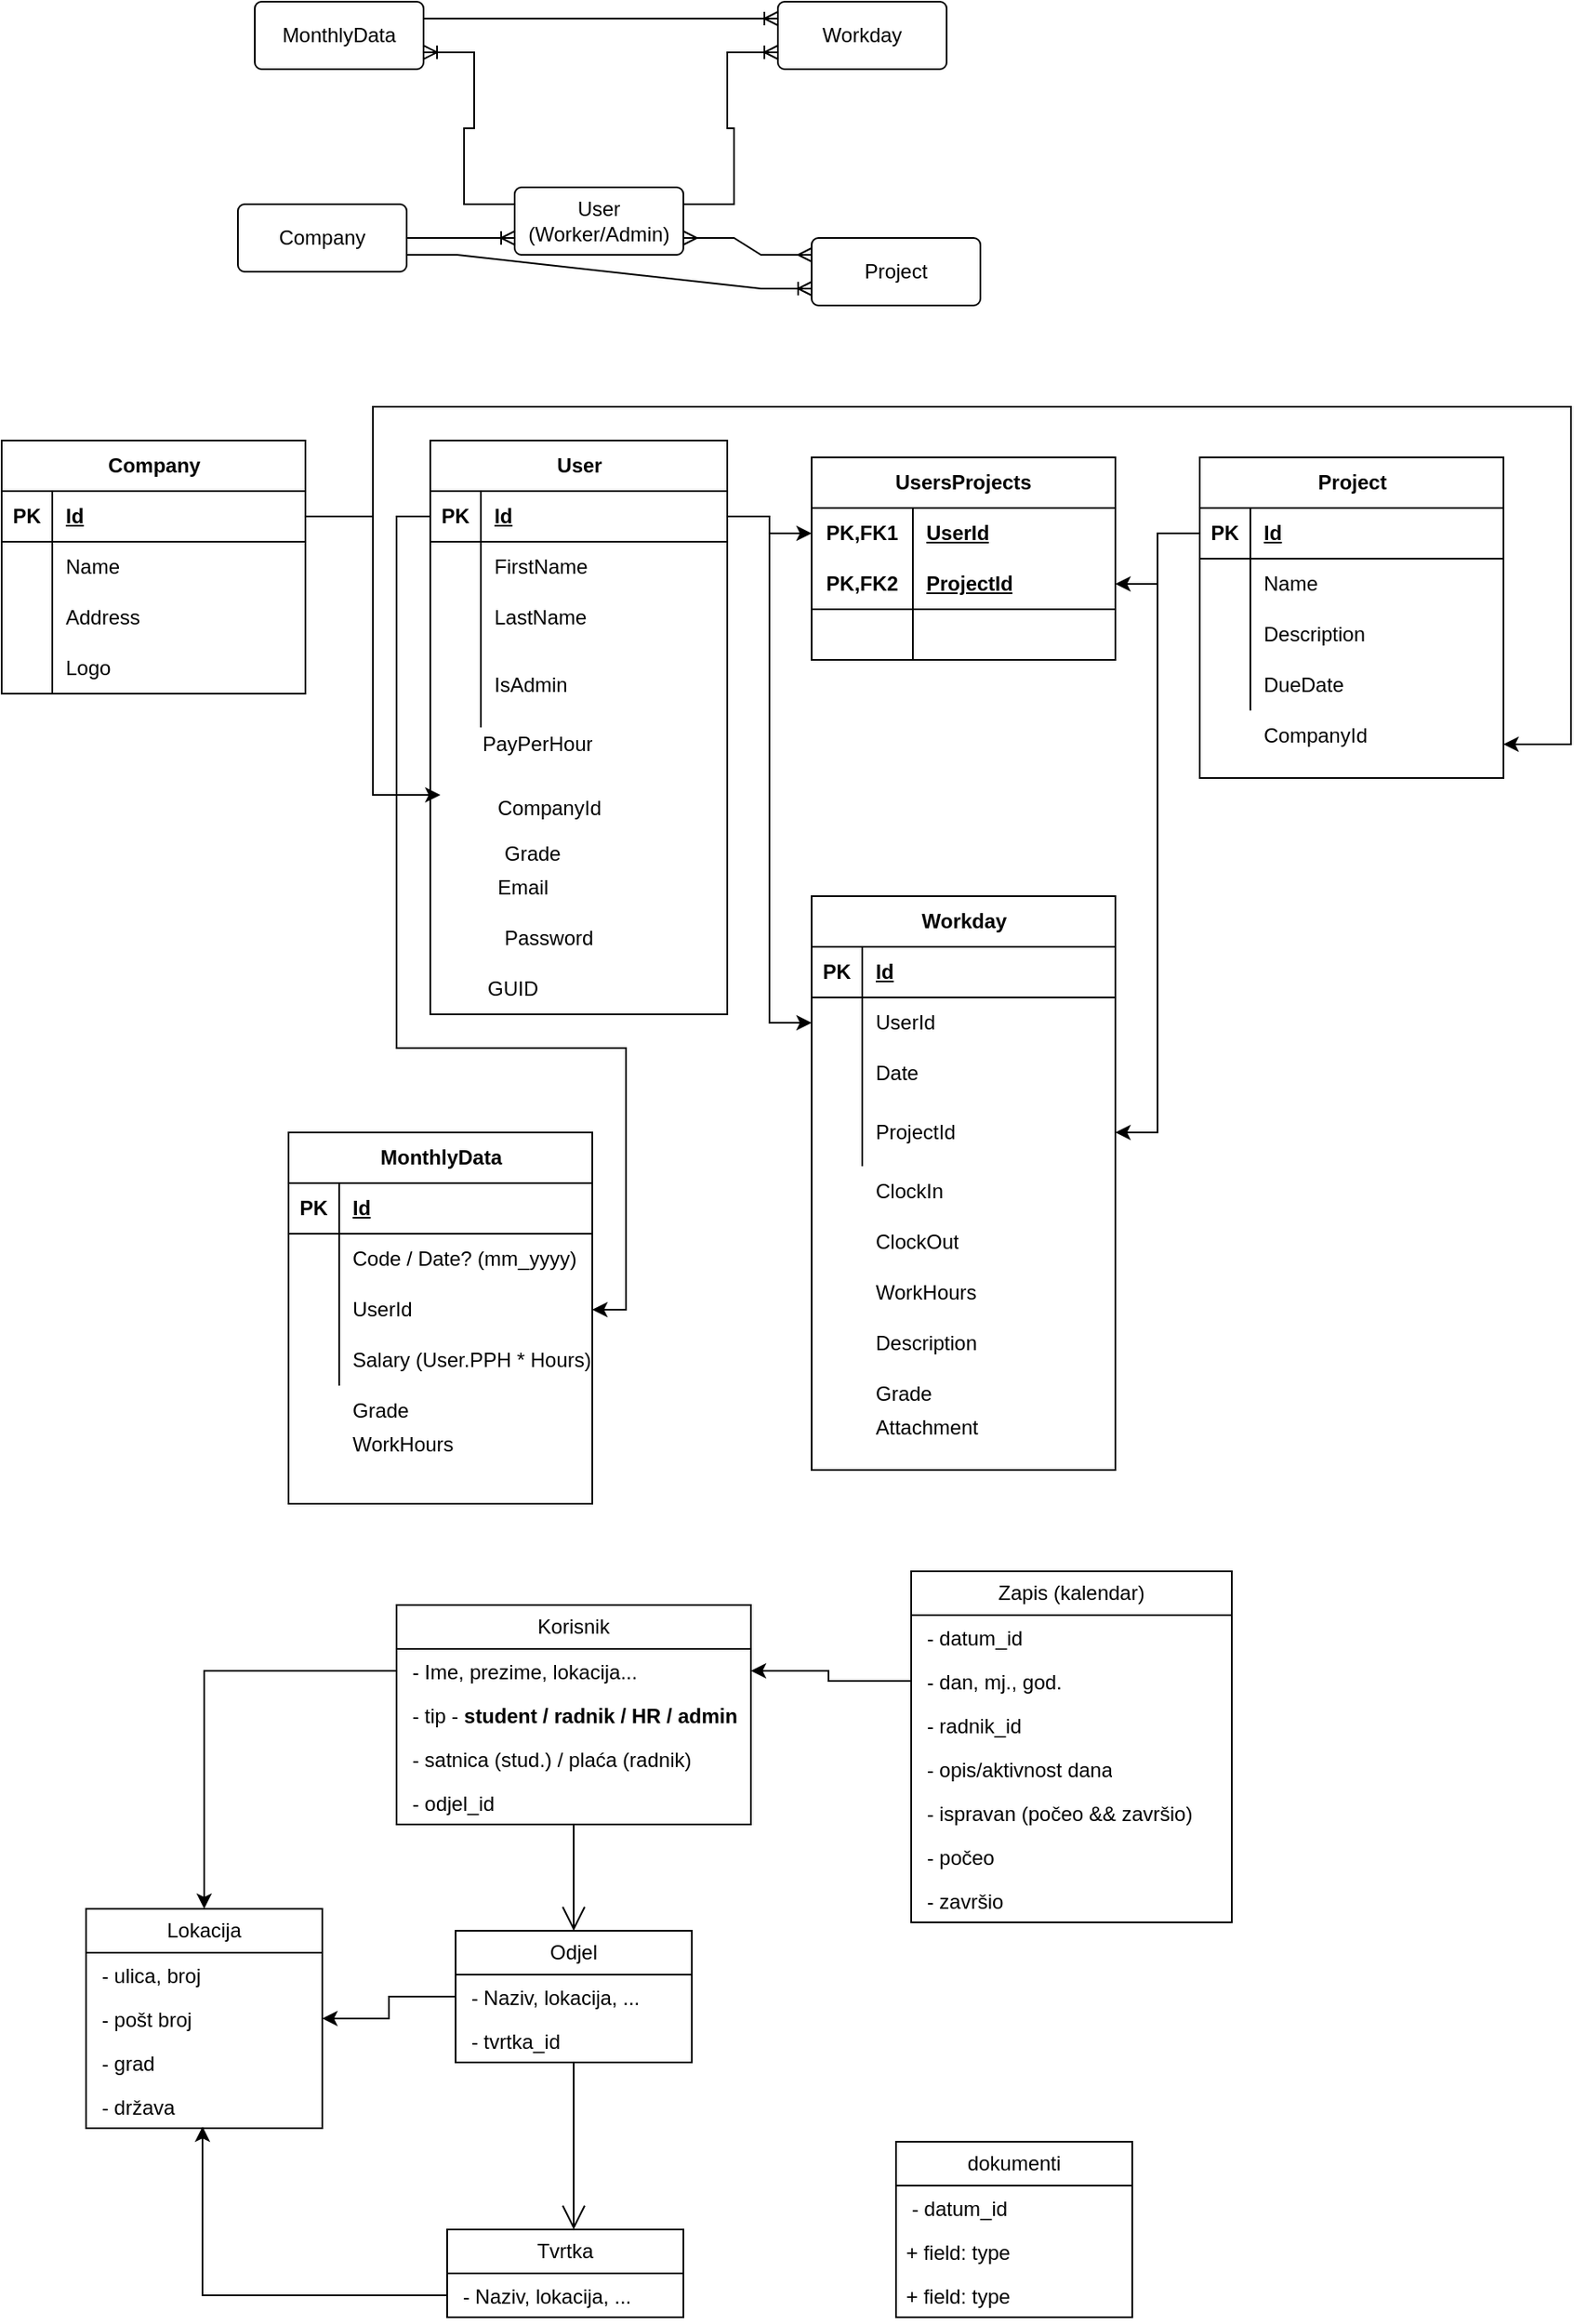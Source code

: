 <mxfile>
    <diagram id="C5RBs43oDa-KdzZeNtuy" name="Page-1">
        <mxGraphModel dx="939" dy="1862" grid="1" gridSize="10" guides="1" tooltips="1" connect="1" arrows="1" fold="1" page="1" pageScale="1" pageWidth="827" pageHeight="1169" math="0" shadow="0">
            <root>
                <mxCell id="WIyWlLk6GJQsqaUBKTNV-0"/>
                <mxCell id="WIyWlLk6GJQsqaUBKTNV-1" parent="WIyWlLk6GJQsqaUBKTNV-0"/>
                <mxCell id="T-mCNKy-rI528gst6yOr-0" value="Korisnik" style="swimlane;fontStyle=0;childLayout=stackLayout;horizontal=1;startSize=26;fillColor=none;horizontalStack=0;resizeParent=1;resizeParentMax=0;resizeLast=0;collapsible=1;marginBottom=0;whiteSpace=wrap;html=1;" parent="WIyWlLk6GJQsqaUBKTNV-1" vertex="1">
                    <mxGeometry x="234" y="-150" width="210" height="130" as="geometry"/>
                </mxCell>
                <mxCell id="T-mCNKy-rI528gst6yOr-1" value="&amp;nbsp;- Ime, prezime, lokacija..." style="text;strokeColor=none;fillColor=none;align=left;verticalAlign=top;spacingLeft=4;spacingRight=4;overflow=hidden;rotatable=0;points=[[0,0.5],[1,0.5]];portConstraint=eastwest;whiteSpace=wrap;html=1;" parent="T-mCNKy-rI528gst6yOr-0" vertex="1">
                    <mxGeometry y="26" width="210" height="26" as="geometry"/>
                </mxCell>
                <mxCell id="T-mCNKy-rI528gst6yOr-2" value="&amp;nbsp;- tip - &lt;b&gt;student&amp;nbsp;/&amp;nbsp;&lt;/b&gt;&lt;b&gt;radnik / HR / admin&lt;/b&gt;" style="text;strokeColor=none;fillColor=none;align=left;verticalAlign=top;spacingLeft=4;spacingRight=4;overflow=hidden;rotatable=0;points=[[0,0.5],[1,0.5]];portConstraint=eastwest;whiteSpace=wrap;html=1;" parent="T-mCNKy-rI528gst6yOr-0" vertex="1">
                    <mxGeometry y="52" width="210" height="26" as="geometry"/>
                </mxCell>
                <mxCell id="T-mCNKy-rI528gst6yOr-15" value="&amp;nbsp;- satnica (stud.) / plaća (radnik)" style="text;strokeColor=none;fillColor=none;align=left;verticalAlign=top;spacingLeft=4;spacingRight=4;overflow=hidden;rotatable=0;points=[[0,0.5],[1,0.5]];portConstraint=eastwest;whiteSpace=wrap;html=1;" parent="T-mCNKy-rI528gst6yOr-0" vertex="1">
                    <mxGeometry y="78" width="210" height="26" as="geometry"/>
                </mxCell>
                <mxCell id="T-mCNKy-rI528gst6yOr-3" value="&amp;nbsp;- odjel_id" style="text;strokeColor=none;fillColor=none;align=left;verticalAlign=top;spacingLeft=4;spacingRight=4;overflow=hidden;rotatable=0;points=[[0,0.5],[1,0.5]];portConstraint=eastwest;whiteSpace=wrap;html=1;" parent="T-mCNKy-rI528gst6yOr-0" vertex="1">
                    <mxGeometry y="104" width="210" height="26" as="geometry"/>
                </mxCell>
                <mxCell id="T-mCNKy-rI528gst6yOr-4" value="Odjel" style="swimlane;fontStyle=0;childLayout=stackLayout;horizontal=1;startSize=26;fillColor=none;horizontalStack=0;resizeParent=1;resizeParentMax=0;resizeLast=0;collapsible=1;marginBottom=0;whiteSpace=wrap;html=1;" parent="WIyWlLk6GJQsqaUBKTNV-1" vertex="1">
                    <mxGeometry x="269" y="43" width="140" height="78" as="geometry"/>
                </mxCell>
                <mxCell id="T-mCNKy-rI528gst6yOr-5" value="&amp;nbsp;- Naziv, lokacija, ..." style="text;strokeColor=none;fillColor=none;align=left;verticalAlign=top;spacingLeft=4;spacingRight=4;overflow=hidden;rotatable=0;points=[[0,0.5],[1,0.5]];portConstraint=eastwest;whiteSpace=wrap;html=1;" parent="T-mCNKy-rI528gst6yOr-4" vertex="1">
                    <mxGeometry y="26" width="140" height="26" as="geometry"/>
                </mxCell>
                <mxCell id="T-mCNKy-rI528gst6yOr-6" value="&amp;nbsp;- tvrtka_id" style="text;strokeColor=none;fillColor=none;align=left;verticalAlign=top;spacingLeft=4;spacingRight=4;overflow=hidden;rotatable=0;points=[[0,0.5],[1,0.5]];portConstraint=eastwest;whiteSpace=wrap;html=1;" parent="T-mCNKy-rI528gst6yOr-4" vertex="1">
                    <mxGeometry y="52" width="140" height="26" as="geometry"/>
                </mxCell>
                <mxCell id="T-mCNKy-rI528gst6yOr-10" value="" style="endArrow=open;endFill=1;endSize=12;html=1;rounded=0;" parent="WIyWlLk6GJQsqaUBKTNV-1" source="T-mCNKy-rI528gst6yOr-3" target="T-mCNKy-rI528gst6yOr-4" edge="1">
                    <mxGeometry width="160" relative="1" as="geometry">
                        <mxPoint x="384" y="30" as="sourcePoint"/>
                        <mxPoint x="794" y="180" as="targetPoint"/>
                        <Array as="points"/>
                    </mxGeometry>
                </mxCell>
                <mxCell id="T-mCNKy-rI528gst6yOr-11" value="Tvrtka" style="swimlane;fontStyle=0;childLayout=stackLayout;horizontal=1;startSize=26;fillColor=none;horizontalStack=0;resizeParent=1;resizeParentMax=0;resizeLast=0;collapsible=1;marginBottom=0;whiteSpace=wrap;html=1;" parent="WIyWlLk6GJQsqaUBKTNV-1" vertex="1">
                    <mxGeometry x="264" y="220" width="140" height="52" as="geometry"/>
                </mxCell>
                <mxCell id="T-mCNKy-rI528gst6yOr-12" value="&amp;nbsp;- Naziv, lokacija, ..." style="text;strokeColor=none;fillColor=none;align=left;verticalAlign=top;spacingLeft=4;spacingRight=4;overflow=hidden;rotatable=0;points=[[0,0.5],[1,0.5]];portConstraint=eastwest;whiteSpace=wrap;html=1;" parent="T-mCNKy-rI528gst6yOr-11" vertex="1">
                    <mxGeometry y="26" width="140" height="26" as="geometry"/>
                </mxCell>
                <mxCell id="T-mCNKy-rI528gst6yOr-16" value="" style="endArrow=open;endFill=1;endSize=12;html=1;rounded=0;" parent="WIyWlLk6GJQsqaUBKTNV-1" source="T-mCNKy-rI528gst6yOr-6" edge="1">
                    <mxGeometry width="160" relative="1" as="geometry">
                        <mxPoint x="409" y="100" as="sourcePoint"/>
                        <mxPoint x="339" y="220" as="targetPoint"/>
                        <Array as="points"/>
                    </mxGeometry>
                </mxCell>
                <mxCell id="T-mCNKy-rI528gst6yOr-17" value="Zapis (kalendar)" style="swimlane;fontStyle=0;childLayout=stackLayout;horizontal=1;startSize=26;fillColor=none;horizontalStack=0;resizeParent=1;resizeParentMax=0;resizeLast=0;collapsible=1;marginBottom=0;whiteSpace=wrap;html=1;" parent="WIyWlLk6GJQsqaUBKTNV-1" vertex="1">
                    <mxGeometry x="539" y="-170" width="190" height="208" as="geometry"/>
                </mxCell>
                <mxCell id="T-mCNKy-rI528gst6yOr-18" value="&amp;nbsp;- datum_id" style="text;strokeColor=none;fillColor=none;align=left;verticalAlign=top;spacingLeft=4;spacingRight=4;overflow=hidden;rotatable=0;points=[[0,0.5],[1,0.5]];portConstraint=eastwest;whiteSpace=wrap;html=1;" parent="T-mCNKy-rI528gst6yOr-17" vertex="1">
                    <mxGeometry y="26" width="190" height="26" as="geometry"/>
                </mxCell>
                <mxCell id="T-mCNKy-rI528gst6yOr-46" value="&amp;nbsp;- dan, mj., god." style="text;strokeColor=none;fillColor=none;align=left;verticalAlign=top;spacingLeft=4;spacingRight=4;overflow=hidden;rotatable=0;points=[[0,0.5],[1,0.5]];portConstraint=eastwest;whiteSpace=wrap;html=1;" parent="T-mCNKy-rI528gst6yOr-17" vertex="1">
                    <mxGeometry y="52" width="190" height="26" as="geometry"/>
                </mxCell>
                <mxCell id="T-mCNKy-rI528gst6yOr-19" value="&amp;nbsp;- radnik_id" style="text;strokeColor=none;fillColor=none;align=left;verticalAlign=top;spacingLeft=4;spacingRight=4;overflow=hidden;rotatable=0;points=[[0,0.5],[1,0.5]];portConstraint=eastwest;whiteSpace=wrap;html=1;" parent="T-mCNKy-rI528gst6yOr-17" vertex="1">
                    <mxGeometry y="78" width="190" height="26" as="geometry"/>
                </mxCell>
                <mxCell id="T-mCNKy-rI528gst6yOr-20" value="&amp;nbsp;- opis/aktivnost dana" style="text;strokeColor=none;fillColor=none;align=left;verticalAlign=top;spacingLeft=4;spacingRight=4;overflow=hidden;rotatable=0;points=[[0,0.5],[1,0.5]];portConstraint=eastwest;whiteSpace=wrap;html=1;" parent="T-mCNKy-rI528gst6yOr-17" vertex="1">
                    <mxGeometry y="104" width="190" height="26" as="geometry"/>
                </mxCell>
                <mxCell id="T-mCNKy-rI528gst6yOr-47" value="&amp;nbsp;- ispravan (počeo &amp;amp;&amp;amp; završio)" style="text;strokeColor=none;fillColor=none;align=left;verticalAlign=top;spacingLeft=4;spacingRight=4;overflow=hidden;rotatable=0;points=[[0,0.5],[1,0.5]];portConstraint=eastwest;whiteSpace=wrap;html=1;" parent="T-mCNKy-rI528gst6yOr-17" vertex="1">
                    <mxGeometry y="130" width="190" height="26" as="geometry"/>
                </mxCell>
                <mxCell id="T-mCNKy-rI528gst6yOr-48" value="&amp;nbsp;- počeo" style="text;strokeColor=none;fillColor=none;align=left;verticalAlign=top;spacingLeft=4;spacingRight=4;overflow=hidden;rotatable=0;points=[[0,0.5],[1,0.5]];portConstraint=eastwest;whiteSpace=wrap;html=1;" parent="T-mCNKy-rI528gst6yOr-17" vertex="1">
                    <mxGeometry y="156" width="190" height="26" as="geometry"/>
                </mxCell>
                <mxCell id="T-mCNKy-rI528gst6yOr-49" value="&amp;nbsp;- završio" style="text;strokeColor=none;fillColor=none;align=left;verticalAlign=top;spacingLeft=4;spacingRight=4;overflow=hidden;rotatable=0;points=[[0,0.5],[1,0.5]];portConstraint=eastwest;whiteSpace=wrap;html=1;" parent="T-mCNKy-rI528gst6yOr-17" vertex="1">
                    <mxGeometry y="182" width="190" height="26" as="geometry"/>
                </mxCell>
                <mxCell id="T-mCNKy-rI528gst6yOr-26" value="Lokacija" style="swimlane;fontStyle=0;childLayout=stackLayout;horizontal=1;startSize=26;fillColor=none;horizontalStack=0;resizeParent=1;resizeParentMax=0;resizeLast=0;collapsible=1;marginBottom=0;whiteSpace=wrap;html=1;" parent="WIyWlLk6GJQsqaUBKTNV-1" vertex="1">
                    <mxGeometry x="50" y="30" width="140" height="130" as="geometry"/>
                </mxCell>
                <mxCell id="T-mCNKy-rI528gst6yOr-39" value="&amp;nbsp;- ulica, broj" style="text;strokeColor=none;fillColor=none;align=left;verticalAlign=top;spacingLeft=4;spacingRight=4;overflow=hidden;rotatable=0;points=[[0,0.5],[1,0.5]];portConstraint=eastwest;whiteSpace=wrap;html=1;" parent="T-mCNKy-rI528gst6yOr-26" vertex="1">
                    <mxGeometry y="26" width="140" height="26" as="geometry"/>
                </mxCell>
                <mxCell id="T-mCNKy-rI528gst6yOr-28" value="&amp;nbsp;- pošt broj" style="text;strokeColor=none;fillColor=none;align=left;verticalAlign=top;spacingLeft=4;spacingRight=4;overflow=hidden;rotatable=0;points=[[0,0.5],[1,0.5]];portConstraint=eastwest;whiteSpace=wrap;html=1;" parent="T-mCNKy-rI528gst6yOr-26" vertex="1">
                    <mxGeometry y="52" width="140" height="26" as="geometry"/>
                </mxCell>
                <mxCell id="T-mCNKy-rI528gst6yOr-29" value="&amp;nbsp;- grad" style="text;strokeColor=none;fillColor=none;align=left;verticalAlign=top;spacingLeft=4;spacingRight=4;overflow=hidden;rotatable=0;points=[[0,0.5],[1,0.5]];portConstraint=eastwest;whiteSpace=wrap;html=1;" parent="T-mCNKy-rI528gst6yOr-26" vertex="1">
                    <mxGeometry y="78" width="140" height="26" as="geometry"/>
                </mxCell>
                <mxCell id="T-mCNKy-rI528gst6yOr-30" value="&amp;nbsp;- država" style="text;strokeColor=none;fillColor=none;align=left;verticalAlign=top;spacingLeft=4;spacingRight=4;overflow=hidden;rotatable=0;points=[[0,0.5],[1,0.5]];portConstraint=eastwest;whiteSpace=wrap;html=1;" parent="T-mCNKy-rI528gst6yOr-26" vertex="1">
                    <mxGeometry y="104" width="140" height="26" as="geometry"/>
                </mxCell>
                <mxCell id="T-mCNKy-rI528gst6yOr-34" style="edgeStyle=orthogonalEdgeStyle;rounded=0;orthogonalLoop=1;jettySize=auto;html=1;exitX=0;exitY=0.5;exitDx=0;exitDy=0;" parent="WIyWlLk6GJQsqaUBKTNV-1" source="T-mCNKy-rI528gst6yOr-19" target="T-mCNKy-rI528gst6yOr-1" edge="1">
                    <mxGeometry relative="1" as="geometry">
                        <Array as="points">
                            <mxPoint x="490" y="-105"/>
                            <mxPoint x="490" y="-111"/>
                        </Array>
                    </mxGeometry>
                </mxCell>
                <mxCell id="T-mCNKy-rI528gst6yOr-35" style="edgeStyle=orthogonalEdgeStyle;rounded=0;orthogonalLoop=1;jettySize=auto;html=1;exitX=0;exitY=0.5;exitDx=0;exitDy=0;entryX=0.5;entryY=0;entryDx=0;entryDy=0;" parent="WIyWlLk6GJQsqaUBKTNV-1" source="T-mCNKy-rI528gst6yOr-1" target="T-mCNKy-rI528gst6yOr-26" edge="1">
                    <mxGeometry relative="1" as="geometry"/>
                </mxCell>
                <mxCell id="T-mCNKy-rI528gst6yOr-36" style="edgeStyle=orthogonalEdgeStyle;rounded=0;orthogonalLoop=1;jettySize=auto;html=1;exitX=0;exitY=0.5;exitDx=0;exitDy=0;" parent="WIyWlLk6GJQsqaUBKTNV-1" source="T-mCNKy-rI528gst6yOr-5" target="T-mCNKy-rI528gst6yOr-26" edge="1">
                    <mxGeometry relative="1" as="geometry"/>
                </mxCell>
                <mxCell id="T-mCNKy-rI528gst6yOr-38" style="edgeStyle=orthogonalEdgeStyle;rounded=0;orthogonalLoop=1;jettySize=auto;html=1;exitX=0;exitY=0.5;exitDx=0;exitDy=0;entryX=0.493;entryY=0.962;entryDx=0;entryDy=0;entryPerimeter=0;" parent="WIyWlLk6GJQsqaUBKTNV-1" source="T-mCNKy-rI528gst6yOr-12" target="T-mCNKy-rI528gst6yOr-30" edge="1">
                    <mxGeometry relative="1" as="geometry"/>
                </mxCell>
                <mxCell id="T-mCNKy-rI528gst6yOr-40" value="dokumenti" style="swimlane;fontStyle=0;childLayout=stackLayout;horizontal=1;startSize=26;fillColor=none;horizontalStack=0;resizeParent=1;resizeParentMax=0;resizeLast=0;collapsible=1;marginBottom=0;whiteSpace=wrap;html=1;" parent="WIyWlLk6GJQsqaUBKTNV-1" vertex="1">
                    <mxGeometry x="530" y="168" width="140" height="104" as="geometry"/>
                </mxCell>
                <mxCell id="T-mCNKy-rI528gst6yOr-41" value="&amp;nbsp;- datum_id" style="text;strokeColor=none;fillColor=none;align=left;verticalAlign=top;spacingLeft=4;spacingRight=4;overflow=hidden;rotatable=0;points=[[0,0.5],[1,0.5]];portConstraint=eastwest;whiteSpace=wrap;html=1;" parent="T-mCNKy-rI528gst6yOr-40" vertex="1">
                    <mxGeometry y="26" width="140" height="26" as="geometry"/>
                </mxCell>
                <mxCell id="T-mCNKy-rI528gst6yOr-42" value="+ field: type" style="text;strokeColor=none;fillColor=none;align=left;verticalAlign=top;spacingLeft=4;spacingRight=4;overflow=hidden;rotatable=0;points=[[0,0.5],[1,0.5]];portConstraint=eastwest;whiteSpace=wrap;html=1;" parent="T-mCNKy-rI528gst6yOr-40" vertex="1">
                    <mxGeometry y="52" width="140" height="26" as="geometry"/>
                </mxCell>
                <mxCell id="T-mCNKy-rI528gst6yOr-43" value="+ field: type" style="text;strokeColor=none;fillColor=none;align=left;verticalAlign=top;spacingLeft=4;spacingRight=4;overflow=hidden;rotatable=0;points=[[0,0.5],[1,0.5]];portConstraint=eastwest;whiteSpace=wrap;html=1;" parent="T-mCNKy-rI528gst6yOr-40" vertex="1">
                    <mxGeometry y="78" width="140" height="26" as="geometry"/>
                </mxCell>
                <mxCell id="g5kkNxIwvgTfwJWUN9l8-0" value="Company" style="rounded=1;arcSize=10;whiteSpace=wrap;html=1;align=center;" parent="WIyWlLk6GJQsqaUBKTNV-1" vertex="1">
                    <mxGeometry x="140" y="-980" width="100" height="40" as="geometry"/>
                </mxCell>
                <mxCell id="g5kkNxIwvgTfwJWUN9l8-1" value="User (Worker/Admin)" style="rounded=1;arcSize=10;whiteSpace=wrap;html=1;align=center;" parent="WIyWlLk6GJQsqaUBKTNV-1" vertex="1">
                    <mxGeometry x="304" y="-990" width="100" height="40" as="geometry"/>
                </mxCell>
                <mxCell id="g5kkNxIwvgTfwJWUN9l8-2" value="Workday" style="rounded=1;arcSize=10;whiteSpace=wrap;html=1;align=center;" parent="WIyWlLk6GJQsqaUBKTNV-1" vertex="1">
                    <mxGeometry x="460" y="-1100" width="100" height="40" as="geometry"/>
                </mxCell>
                <mxCell id="g5kkNxIwvgTfwJWUN9l8-3" value="MonthlyData" style="rounded=1;arcSize=10;whiteSpace=wrap;html=1;align=center;" parent="WIyWlLk6GJQsqaUBKTNV-1" vertex="1">
                    <mxGeometry x="150" y="-1100" width="100" height="40" as="geometry"/>
                </mxCell>
                <mxCell id="g5kkNxIwvgTfwJWUN9l8-4" value="Project" style="rounded=1;arcSize=10;whiteSpace=wrap;html=1;align=center;" parent="WIyWlLk6GJQsqaUBKTNV-1" vertex="1">
                    <mxGeometry x="480" y="-960" width="100" height="40" as="geometry"/>
                </mxCell>
                <mxCell id="g5kkNxIwvgTfwJWUN9l8-5" value="" style="edgeStyle=entityRelationEdgeStyle;fontSize=12;html=1;endArrow=ERoneToMany;rounded=0;exitX=1;exitY=0.5;exitDx=0;exitDy=0;entryX=0;entryY=0.75;entryDx=0;entryDy=0;" parent="WIyWlLk6GJQsqaUBKTNV-1" source="g5kkNxIwvgTfwJWUN9l8-0" target="g5kkNxIwvgTfwJWUN9l8-1" edge="1">
                    <mxGeometry width="100" height="100" relative="1" as="geometry">
                        <mxPoint x="410" y="-850" as="sourcePoint"/>
                        <mxPoint x="300" y="-960" as="targetPoint"/>
                    </mxGeometry>
                </mxCell>
                <mxCell id="g5kkNxIwvgTfwJWUN9l8-6" value="" style="edgeStyle=entityRelationEdgeStyle;fontSize=12;html=1;endArrow=ERmany;startArrow=ERmany;rounded=0;entryX=0;entryY=0.25;entryDx=0;entryDy=0;exitX=1;exitY=0.75;exitDx=0;exitDy=0;" parent="WIyWlLk6GJQsqaUBKTNV-1" source="g5kkNxIwvgTfwJWUN9l8-1" target="g5kkNxIwvgTfwJWUN9l8-4" edge="1">
                    <mxGeometry width="100" height="100" relative="1" as="geometry">
                        <mxPoint x="410" y="-850" as="sourcePoint"/>
                        <mxPoint x="510" y="-950" as="targetPoint"/>
                    </mxGeometry>
                </mxCell>
                <mxCell id="g5kkNxIwvgTfwJWUN9l8-9" value="" style="edgeStyle=entityRelationEdgeStyle;fontSize=12;html=1;endArrow=ERoneToMany;rounded=0;exitX=1;exitY=0.25;exitDx=0;exitDy=0;entryX=0;entryY=0.75;entryDx=0;entryDy=0;" parent="WIyWlLk6GJQsqaUBKTNV-1" source="g5kkNxIwvgTfwJWUN9l8-1" target="g5kkNxIwvgTfwJWUN9l8-2" edge="1">
                    <mxGeometry width="100" height="100" relative="1" as="geometry">
                        <mxPoint x="410" y="-850" as="sourcePoint"/>
                        <mxPoint x="410" y="-1070" as="targetPoint"/>
                    </mxGeometry>
                </mxCell>
                <mxCell id="g5kkNxIwvgTfwJWUN9l8-10" value="" style="edgeStyle=entityRelationEdgeStyle;fontSize=12;html=1;endArrow=ERoneToMany;rounded=0;exitX=1;exitY=0.25;exitDx=0;exitDy=0;entryX=0;entryY=0.25;entryDx=0;entryDy=0;" parent="WIyWlLk6GJQsqaUBKTNV-1" source="g5kkNxIwvgTfwJWUN9l8-3" target="g5kkNxIwvgTfwJWUN9l8-2" edge="1">
                    <mxGeometry width="100" height="100" relative="1" as="geometry">
                        <mxPoint x="410" y="-850" as="sourcePoint"/>
                        <mxPoint x="440" y="-1090" as="targetPoint"/>
                    </mxGeometry>
                </mxCell>
                <mxCell id="g5kkNxIwvgTfwJWUN9l8-12" value="" style="edgeStyle=entityRelationEdgeStyle;fontSize=12;html=1;endArrow=ERoneToMany;rounded=0;exitX=0;exitY=0.25;exitDx=0;exitDy=0;entryX=1;entryY=0.75;entryDx=0;entryDy=0;" parent="WIyWlLk6GJQsqaUBKTNV-1" source="g5kkNxIwvgTfwJWUN9l8-1" target="g5kkNxIwvgTfwJWUN9l8-3" edge="1">
                    <mxGeometry width="100" height="100" relative="1" as="geometry">
                        <mxPoint x="410" y="-850" as="sourcePoint"/>
                        <mxPoint x="510" y="-950" as="targetPoint"/>
                    </mxGeometry>
                </mxCell>
                <mxCell id="g5kkNxIwvgTfwJWUN9l8-13" value="Company" style="shape=table;startSize=30;container=1;collapsible=1;childLayout=tableLayout;fixedRows=1;rowLines=0;fontStyle=1;align=center;resizeLast=1;html=1;" parent="WIyWlLk6GJQsqaUBKTNV-1" vertex="1">
                    <mxGeometry y="-840" width="180" height="150" as="geometry"/>
                </mxCell>
                <mxCell id="g5kkNxIwvgTfwJWUN9l8-14" value="" style="shape=tableRow;horizontal=0;startSize=0;swimlaneHead=0;swimlaneBody=0;fillColor=none;collapsible=0;dropTarget=0;points=[[0,0.5],[1,0.5]];portConstraint=eastwest;top=0;left=0;right=0;bottom=1;" parent="g5kkNxIwvgTfwJWUN9l8-13" vertex="1">
                    <mxGeometry y="30" width="180" height="30" as="geometry"/>
                </mxCell>
                <mxCell id="g5kkNxIwvgTfwJWUN9l8-15" value="PK" style="shape=partialRectangle;connectable=0;fillColor=none;top=0;left=0;bottom=0;right=0;fontStyle=1;overflow=hidden;whiteSpace=wrap;html=1;" parent="g5kkNxIwvgTfwJWUN9l8-14" vertex="1">
                    <mxGeometry width="30" height="30" as="geometry">
                        <mxRectangle width="30" height="30" as="alternateBounds"/>
                    </mxGeometry>
                </mxCell>
                <mxCell id="g5kkNxIwvgTfwJWUN9l8-16" value="Id" style="shape=partialRectangle;connectable=0;fillColor=none;top=0;left=0;bottom=0;right=0;align=left;spacingLeft=6;fontStyle=5;overflow=hidden;whiteSpace=wrap;html=1;" parent="g5kkNxIwvgTfwJWUN9l8-14" vertex="1">
                    <mxGeometry x="30" width="150" height="30" as="geometry">
                        <mxRectangle width="150" height="30" as="alternateBounds"/>
                    </mxGeometry>
                </mxCell>
                <mxCell id="g5kkNxIwvgTfwJWUN9l8-17" value="" style="shape=tableRow;horizontal=0;startSize=0;swimlaneHead=0;swimlaneBody=0;fillColor=none;collapsible=0;dropTarget=0;points=[[0,0.5],[1,0.5]];portConstraint=eastwest;top=0;left=0;right=0;bottom=0;" parent="g5kkNxIwvgTfwJWUN9l8-13" vertex="1">
                    <mxGeometry y="60" width="180" height="30" as="geometry"/>
                </mxCell>
                <mxCell id="g5kkNxIwvgTfwJWUN9l8-18" value="" style="shape=partialRectangle;connectable=0;fillColor=none;top=0;left=0;bottom=0;right=0;editable=1;overflow=hidden;whiteSpace=wrap;html=1;" parent="g5kkNxIwvgTfwJWUN9l8-17" vertex="1">
                    <mxGeometry width="30" height="30" as="geometry">
                        <mxRectangle width="30" height="30" as="alternateBounds"/>
                    </mxGeometry>
                </mxCell>
                <mxCell id="g5kkNxIwvgTfwJWUN9l8-19" value="Name" style="shape=partialRectangle;connectable=0;fillColor=none;top=0;left=0;bottom=0;right=0;align=left;spacingLeft=6;overflow=hidden;whiteSpace=wrap;html=1;" parent="g5kkNxIwvgTfwJWUN9l8-17" vertex="1">
                    <mxGeometry x="30" width="150" height="30" as="geometry">
                        <mxRectangle width="150" height="30" as="alternateBounds"/>
                    </mxGeometry>
                </mxCell>
                <mxCell id="g5kkNxIwvgTfwJWUN9l8-20" value="" style="shape=tableRow;horizontal=0;startSize=0;swimlaneHead=0;swimlaneBody=0;fillColor=none;collapsible=0;dropTarget=0;points=[[0,0.5],[1,0.5]];portConstraint=eastwest;top=0;left=0;right=0;bottom=0;" parent="g5kkNxIwvgTfwJWUN9l8-13" vertex="1">
                    <mxGeometry y="90" width="180" height="30" as="geometry"/>
                </mxCell>
                <mxCell id="g5kkNxIwvgTfwJWUN9l8-21" value="" style="shape=partialRectangle;connectable=0;fillColor=none;top=0;left=0;bottom=0;right=0;editable=1;overflow=hidden;whiteSpace=wrap;html=1;" parent="g5kkNxIwvgTfwJWUN9l8-20" vertex="1">
                    <mxGeometry width="30" height="30" as="geometry">
                        <mxRectangle width="30" height="30" as="alternateBounds"/>
                    </mxGeometry>
                </mxCell>
                <mxCell id="g5kkNxIwvgTfwJWUN9l8-22" value="Address" style="shape=partialRectangle;connectable=0;fillColor=none;top=0;left=0;bottom=0;right=0;align=left;spacingLeft=6;overflow=hidden;whiteSpace=wrap;html=1;" parent="g5kkNxIwvgTfwJWUN9l8-20" vertex="1">
                    <mxGeometry x="30" width="150" height="30" as="geometry">
                        <mxRectangle width="150" height="30" as="alternateBounds"/>
                    </mxGeometry>
                </mxCell>
                <mxCell id="g5kkNxIwvgTfwJWUN9l8-23" value="" style="shape=tableRow;horizontal=0;startSize=0;swimlaneHead=0;swimlaneBody=0;fillColor=none;collapsible=0;dropTarget=0;points=[[0,0.5],[1,0.5]];portConstraint=eastwest;top=0;left=0;right=0;bottom=0;" parent="g5kkNxIwvgTfwJWUN9l8-13" vertex="1">
                    <mxGeometry y="120" width="180" height="30" as="geometry"/>
                </mxCell>
                <mxCell id="g5kkNxIwvgTfwJWUN9l8-24" value="" style="shape=partialRectangle;connectable=0;fillColor=none;top=0;left=0;bottom=0;right=0;editable=1;overflow=hidden;whiteSpace=wrap;html=1;" parent="g5kkNxIwvgTfwJWUN9l8-23" vertex="1">
                    <mxGeometry width="30" height="30" as="geometry">
                        <mxRectangle width="30" height="30" as="alternateBounds"/>
                    </mxGeometry>
                </mxCell>
                <mxCell id="g5kkNxIwvgTfwJWUN9l8-25" value="Logo" style="shape=partialRectangle;connectable=0;fillColor=none;top=0;left=0;bottom=0;right=0;align=left;spacingLeft=6;overflow=hidden;whiteSpace=wrap;html=1;" parent="g5kkNxIwvgTfwJWUN9l8-23" vertex="1">
                    <mxGeometry x="30" width="150" height="30" as="geometry">
                        <mxRectangle width="150" height="30" as="alternateBounds"/>
                    </mxGeometry>
                </mxCell>
                <mxCell id="g5kkNxIwvgTfwJWUN9l8-26" value="User" style="shape=table;startSize=30;container=1;collapsible=1;childLayout=tableLayout;fixedRows=1;rowLines=0;fontStyle=1;align=center;resizeLast=1;html=1;" parent="WIyWlLk6GJQsqaUBKTNV-1" vertex="1">
                    <mxGeometry x="254" y="-840" width="176" height="340" as="geometry">
                        <mxRectangle x="254" y="-840" width="70" height="30" as="alternateBounds"/>
                    </mxGeometry>
                </mxCell>
                <mxCell id="g5kkNxIwvgTfwJWUN9l8-27" value="" style="shape=tableRow;horizontal=0;startSize=0;swimlaneHead=0;swimlaneBody=0;fillColor=none;collapsible=0;dropTarget=0;points=[[0,0.5],[1,0.5]];portConstraint=eastwest;top=0;left=0;right=0;bottom=1;" parent="g5kkNxIwvgTfwJWUN9l8-26" vertex="1">
                    <mxGeometry y="30" width="176" height="30" as="geometry"/>
                </mxCell>
                <mxCell id="g5kkNxIwvgTfwJWUN9l8-28" value="PK" style="shape=partialRectangle;connectable=0;fillColor=none;top=0;left=0;bottom=0;right=0;fontStyle=1;overflow=hidden;whiteSpace=wrap;html=1;" parent="g5kkNxIwvgTfwJWUN9l8-27" vertex="1">
                    <mxGeometry width="30" height="30" as="geometry">
                        <mxRectangle width="30" height="30" as="alternateBounds"/>
                    </mxGeometry>
                </mxCell>
                <mxCell id="g5kkNxIwvgTfwJWUN9l8-29" value="Id" style="shape=partialRectangle;connectable=0;fillColor=none;top=0;left=0;bottom=0;right=0;align=left;spacingLeft=6;fontStyle=5;overflow=hidden;whiteSpace=wrap;html=1;" parent="g5kkNxIwvgTfwJWUN9l8-27" vertex="1">
                    <mxGeometry x="30" width="146" height="30" as="geometry">
                        <mxRectangle width="146" height="30" as="alternateBounds"/>
                    </mxGeometry>
                </mxCell>
                <mxCell id="g5kkNxIwvgTfwJWUN9l8-30" value="" style="shape=tableRow;horizontal=0;startSize=0;swimlaneHead=0;swimlaneBody=0;fillColor=none;collapsible=0;dropTarget=0;points=[[0,0.5],[1,0.5]];portConstraint=eastwest;top=0;left=0;right=0;bottom=0;" parent="g5kkNxIwvgTfwJWUN9l8-26" vertex="1">
                    <mxGeometry y="60" width="176" height="30" as="geometry"/>
                </mxCell>
                <mxCell id="g5kkNxIwvgTfwJWUN9l8-31" value="" style="shape=partialRectangle;connectable=0;fillColor=none;top=0;left=0;bottom=0;right=0;editable=1;overflow=hidden;whiteSpace=wrap;html=1;" parent="g5kkNxIwvgTfwJWUN9l8-30" vertex="1">
                    <mxGeometry width="30" height="30" as="geometry">
                        <mxRectangle width="30" height="30" as="alternateBounds"/>
                    </mxGeometry>
                </mxCell>
                <mxCell id="g5kkNxIwvgTfwJWUN9l8-32" value="FirstName" style="shape=partialRectangle;connectable=0;fillColor=none;top=0;left=0;bottom=0;right=0;align=left;spacingLeft=6;overflow=hidden;whiteSpace=wrap;html=1;" parent="g5kkNxIwvgTfwJWUN9l8-30" vertex="1">
                    <mxGeometry x="30" width="146" height="30" as="geometry">
                        <mxRectangle width="146" height="30" as="alternateBounds"/>
                    </mxGeometry>
                </mxCell>
                <mxCell id="g5kkNxIwvgTfwJWUN9l8-33" value="" style="shape=tableRow;horizontal=0;startSize=0;swimlaneHead=0;swimlaneBody=0;fillColor=none;collapsible=0;dropTarget=0;points=[[0,0.5],[1,0.5]];portConstraint=eastwest;top=0;left=0;right=0;bottom=0;" parent="g5kkNxIwvgTfwJWUN9l8-26" vertex="1">
                    <mxGeometry y="90" width="176" height="30" as="geometry"/>
                </mxCell>
                <mxCell id="g5kkNxIwvgTfwJWUN9l8-34" value="" style="shape=partialRectangle;connectable=0;fillColor=none;top=0;left=0;bottom=0;right=0;editable=1;overflow=hidden;whiteSpace=wrap;html=1;" parent="g5kkNxIwvgTfwJWUN9l8-33" vertex="1">
                    <mxGeometry width="30" height="30" as="geometry">
                        <mxRectangle width="30" height="30" as="alternateBounds"/>
                    </mxGeometry>
                </mxCell>
                <mxCell id="g5kkNxIwvgTfwJWUN9l8-35" value="LastName" style="shape=partialRectangle;connectable=0;fillColor=none;top=0;left=0;bottom=0;right=0;align=left;spacingLeft=6;overflow=hidden;whiteSpace=wrap;html=1;" parent="g5kkNxIwvgTfwJWUN9l8-33" vertex="1">
                    <mxGeometry x="30" width="146" height="30" as="geometry">
                        <mxRectangle width="146" height="30" as="alternateBounds"/>
                    </mxGeometry>
                </mxCell>
                <mxCell id="g5kkNxIwvgTfwJWUN9l8-36" value="" style="shape=tableRow;horizontal=0;startSize=0;swimlaneHead=0;swimlaneBody=0;fillColor=none;collapsible=0;dropTarget=0;points=[[0,0.5],[1,0.5]];portConstraint=eastwest;top=0;left=0;right=0;bottom=0;" parent="g5kkNxIwvgTfwJWUN9l8-26" vertex="1">
                    <mxGeometry y="120" width="176" height="50" as="geometry"/>
                </mxCell>
                <mxCell id="g5kkNxIwvgTfwJWUN9l8-37" value="" style="shape=partialRectangle;connectable=0;fillColor=none;top=0;left=0;bottom=0;right=0;editable=1;overflow=hidden;whiteSpace=wrap;html=1;" parent="g5kkNxIwvgTfwJWUN9l8-36" vertex="1">
                    <mxGeometry width="30" height="50" as="geometry">
                        <mxRectangle width="30" height="50" as="alternateBounds"/>
                    </mxGeometry>
                </mxCell>
                <mxCell id="g5kkNxIwvgTfwJWUN9l8-38" value="IsAdmin" style="shape=partialRectangle;connectable=0;fillColor=none;top=0;left=0;bottom=0;right=0;align=left;spacingLeft=6;overflow=hidden;whiteSpace=wrap;html=1;" parent="g5kkNxIwvgTfwJWUN9l8-36" vertex="1">
                    <mxGeometry x="30" width="146" height="50" as="geometry">
                        <mxRectangle width="146" height="50" as="alternateBounds"/>
                    </mxGeometry>
                </mxCell>
                <mxCell id="g5kkNxIwvgTfwJWUN9l8-59" value="UsersProjects" style="shape=table;startSize=30;container=1;collapsible=1;childLayout=tableLayout;fixedRows=1;rowLines=0;fontStyle=1;align=center;resizeLast=1;html=1;whiteSpace=wrap;" parent="WIyWlLk6GJQsqaUBKTNV-1" vertex="1">
                    <mxGeometry x="480" y="-830" width="180" height="120" as="geometry">
                        <mxRectangle x="480" y="-830" width="120" height="30" as="alternateBounds"/>
                    </mxGeometry>
                </mxCell>
                <mxCell id="g5kkNxIwvgTfwJWUN9l8-60" value="" style="shape=tableRow;horizontal=0;startSize=0;swimlaneHead=0;swimlaneBody=0;fillColor=none;collapsible=0;dropTarget=0;points=[[0,0.5],[1,0.5]];portConstraint=eastwest;top=0;left=0;right=0;bottom=0;html=1;" parent="g5kkNxIwvgTfwJWUN9l8-59" vertex="1">
                    <mxGeometry y="30" width="180" height="30" as="geometry"/>
                </mxCell>
                <mxCell id="g5kkNxIwvgTfwJWUN9l8-61" value="PK,FK1" style="shape=partialRectangle;connectable=0;fillColor=none;top=0;left=0;bottom=0;right=0;fontStyle=1;overflow=hidden;html=1;whiteSpace=wrap;" parent="g5kkNxIwvgTfwJWUN9l8-60" vertex="1">
                    <mxGeometry width="60" height="30" as="geometry">
                        <mxRectangle width="60" height="30" as="alternateBounds"/>
                    </mxGeometry>
                </mxCell>
                <mxCell id="g5kkNxIwvgTfwJWUN9l8-62" value="UserId" style="shape=partialRectangle;connectable=0;fillColor=none;top=0;left=0;bottom=0;right=0;align=left;spacingLeft=6;fontStyle=5;overflow=hidden;html=1;whiteSpace=wrap;" parent="g5kkNxIwvgTfwJWUN9l8-60" vertex="1">
                    <mxGeometry x="60" width="120" height="30" as="geometry">
                        <mxRectangle width="120" height="30" as="alternateBounds"/>
                    </mxGeometry>
                </mxCell>
                <mxCell id="g5kkNxIwvgTfwJWUN9l8-63" value="" style="shape=tableRow;horizontal=0;startSize=0;swimlaneHead=0;swimlaneBody=0;fillColor=none;collapsible=0;dropTarget=0;points=[[0,0.5],[1,0.5]];portConstraint=eastwest;top=0;left=0;right=0;bottom=1;html=1;" parent="g5kkNxIwvgTfwJWUN9l8-59" vertex="1">
                    <mxGeometry y="60" width="180" height="30" as="geometry"/>
                </mxCell>
                <mxCell id="g5kkNxIwvgTfwJWUN9l8-64" value="PK,FK2" style="shape=partialRectangle;connectable=0;fillColor=none;top=0;left=0;bottom=0;right=0;fontStyle=1;overflow=hidden;html=1;whiteSpace=wrap;" parent="g5kkNxIwvgTfwJWUN9l8-63" vertex="1">
                    <mxGeometry width="60" height="30" as="geometry">
                        <mxRectangle width="60" height="30" as="alternateBounds"/>
                    </mxGeometry>
                </mxCell>
                <mxCell id="g5kkNxIwvgTfwJWUN9l8-65" value="ProjectId" style="shape=partialRectangle;connectable=0;fillColor=none;top=0;left=0;bottom=0;right=0;align=left;spacingLeft=6;fontStyle=5;overflow=hidden;html=1;whiteSpace=wrap;" parent="g5kkNxIwvgTfwJWUN9l8-63" vertex="1">
                    <mxGeometry x="60" width="120" height="30" as="geometry">
                        <mxRectangle width="120" height="30" as="alternateBounds"/>
                    </mxGeometry>
                </mxCell>
                <mxCell id="g5kkNxIwvgTfwJWUN9l8-66" value="" style="shape=tableRow;horizontal=0;startSize=0;swimlaneHead=0;swimlaneBody=0;fillColor=none;collapsible=0;dropTarget=0;points=[[0,0.5],[1,0.5]];portConstraint=eastwest;top=0;left=0;right=0;bottom=0;html=1;" parent="g5kkNxIwvgTfwJWUN9l8-59" vertex="1">
                    <mxGeometry y="90" width="180" height="30" as="geometry"/>
                </mxCell>
                <mxCell id="g5kkNxIwvgTfwJWUN9l8-67" value="" style="shape=partialRectangle;connectable=0;fillColor=none;top=0;left=0;bottom=0;right=0;editable=1;overflow=hidden;html=1;whiteSpace=wrap;" parent="g5kkNxIwvgTfwJWUN9l8-66" vertex="1">
                    <mxGeometry width="60" height="30" as="geometry">
                        <mxRectangle width="60" height="30" as="alternateBounds"/>
                    </mxGeometry>
                </mxCell>
                <mxCell id="g5kkNxIwvgTfwJWUN9l8-68" value="" style="shape=partialRectangle;connectable=0;fillColor=none;top=0;left=0;bottom=0;right=0;align=left;spacingLeft=6;overflow=hidden;html=1;whiteSpace=wrap;" parent="g5kkNxIwvgTfwJWUN9l8-66" vertex="1">
                    <mxGeometry x="60" width="120" height="30" as="geometry">
                        <mxRectangle width="120" height="30" as="alternateBounds"/>
                    </mxGeometry>
                </mxCell>
                <mxCell id="g5kkNxIwvgTfwJWUN9l8-88" value="Project" style="shape=table;startSize=30;container=1;collapsible=1;childLayout=tableLayout;fixedRows=1;rowLines=0;fontStyle=1;align=center;resizeLast=1;html=1;" parent="WIyWlLk6GJQsqaUBKTNV-1" vertex="1">
                    <mxGeometry x="710" y="-830" width="180" height="190" as="geometry">
                        <mxRectangle x="710" y="-830" width="80" height="30" as="alternateBounds"/>
                    </mxGeometry>
                </mxCell>
                <mxCell id="g5kkNxIwvgTfwJWUN9l8-89" value="" style="shape=tableRow;horizontal=0;startSize=0;swimlaneHead=0;swimlaneBody=0;fillColor=none;collapsible=0;dropTarget=0;points=[[0,0.5],[1,0.5]];portConstraint=eastwest;top=0;left=0;right=0;bottom=1;" parent="g5kkNxIwvgTfwJWUN9l8-88" vertex="1">
                    <mxGeometry y="30" width="180" height="30" as="geometry"/>
                </mxCell>
                <mxCell id="g5kkNxIwvgTfwJWUN9l8-90" value="PK" style="shape=partialRectangle;connectable=0;fillColor=none;top=0;left=0;bottom=0;right=0;fontStyle=1;overflow=hidden;whiteSpace=wrap;html=1;" parent="g5kkNxIwvgTfwJWUN9l8-89" vertex="1">
                    <mxGeometry width="30" height="30" as="geometry">
                        <mxRectangle width="30" height="30" as="alternateBounds"/>
                    </mxGeometry>
                </mxCell>
                <mxCell id="g5kkNxIwvgTfwJWUN9l8-91" value="Id" style="shape=partialRectangle;connectable=0;fillColor=none;top=0;left=0;bottom=0;right=0;align=left;spacingLeft=6;fontStyle=5;overflow=hidden;whiteSpace=wrap;html=1;" parent="g5kkNxIwvgTfwJWUN9l8-89" vertex="1">
                    <mxGeometry x="30" width="150" height="30" as="geometry">
                        <mxRectangle width="150" height="30" as="alternateBounds"/>
                    </mxGeometry>
                </mxCell>
                <mxCell id="g5kkNxIwvgTfwJWUN9l8-92" value="" style="shape=tableRow;horizontal=0;startSize=0;swimlaneHead=0;swimlaneBody=0;fillColor=none;collapsible=0;dropTarget=0;points=[[0,0.5],[1,0.5]];portConstraint=eastwest;top=0;left=0;right=0;bottom=0;" parent="g5kkNxIwvgTfwJWUN9l8-88" vertex="1">
                    <mxGeometry y="60" width="180" height="30" as="geometry"/>
                </mxCell>
                <mxCell id="g5kkNxIwvgTfwJWUN9l8-93" value="" style="shape=partialRectangle;connectable=0;fillColor=none;top=0;left=0;bottom=0;right=0;editable=1;overflow=hidden;whiteSpace=wrap;html=1;" parent="g5kkNxIwvgTfwJWUN9l8-92" vertex="1">
                    <mxGeometry width="30" height="30" as="geometry">
                        <mxRectangle width="30" height="30" as="alternateBounds"/>
                    </mxGeometry>
                </mxCell>
                <mxCell id="g5kkNxIwvgTfwJWUN9l8-94" value="Name" style="shape=partialRectangle;connectable=0;fillColor=none;top=0;left=0;bottom=0;right=0;align=left;spacingLeft=6;overflow=hidden;whiteSpace=wrap;html=1;" parent="g5kkNxIwvgTfwJWUN9l8-92" vertex="1">
                    <mxGeometry x="30" width="150" height="30" as="geometry">
                        <mxRectangle width="150" height="30" as="alternateBounds"/>
                    </mxGeometry>
                </mxCell>
                <mxCell id="g5kkNxIwvgTfwJWUN9l8-95" value="" style="shape=tableRow;horizontal=0;startSize=0;swimlaneHead=0;swimlaneBody=0;fillColor=none;collapsible=0;dropTarget=0;points=[[0,0.5],[1,0.5]];portConstraint=eastwest;top=0;left=0;right=0;bottom=0;" parent="g5kkNxIwvgTfwJWUN9l8-88" vertex="1">
                    <mxGeometry y="90" width="180" height="30" as="geometry"/>
                </mxCell>
                <mxCell id="g5kkNxIwvgTfwJWUN9l8-96" value="" style="shape=partialRectangle;connectable=0;fillColor=none;top=0;left=0;bottom=0;right=0;editable=1;overflow=hidden;whiteSpace=wrap;html=1;" parent="g5kkNxIwvgTfwJWUN9l8-95" vertex="1">
                    <mxGeometry width="30" height="30" as="geometry">
                        <mxRectangle width="30" height="30" as="alternateBounds"/>
                    </mxGeometry>
                </mxCell>
                <mxCell id="g5kkNxIwvgTfwJWUN9l8-97" value="Description" style="shape=partialRectangle;connectable=0;fillColor=none;top=0;left=0;bottom=0;right=0;align=left;spacingLeft=6;overflow=hidden;whiteSpace=wrap;html=1;" parent="g5kkNxIwvgTfwJWUN9l8-95" vertex="1">
                    <mxGeometry x="30" width="150" height="30" as="geometry">
                        <mxRectangle width="150" height="30" as="alternateBounds"/>
                    </mxGeometry>
                </mxCell>
                <mxCell id="g5kkNxIwvgTfwJWUN9l8-98" value="" style="shape=tableRow;horizontal=0;startSize=0;swimlaneHead=0;swimlaneBody=0;fillColor=none;collapsible=0;dropTarget=0;points=[[0,0.5],[1,0.5]];portConstraint=eastwest;top=0;left=0;right=0;bottom=0;" parent="g5kkNxIwvgTfwJWUN9l8-88" vertex="1">
                    <mxGeometry y="120" width="180" height="30" as="geometry"/>
                </mxCell>
                <mxCell id="g5kkNxIwvgTfwJWUN9l8-99" value="" style="shape=partialRectangle;connectable=0;fillColor=none;top=0;left=0;bottom=0;right=0;editable=1;overflow=hidden;whiteSpace=wrap;html=1;" parent="g5kkNxIwvgTfwJWUN9l8-98" vertex="1">
                    <mxGeometry width="30" height="30" as="geometry">
                        <mxRectangle width="30" height="30" as="alternateBounds"/>
                    </mxGeometry>
                </mxCell>
                <mxCell id="g5kkNxIwvgTfwJWUN9l8-100" value="DueDate" style="shape=partialRectangle;connectable=0;fillColor=none;top=0;left=0;bottom=0;right=0;align=left;spacingLeft=6;overflow=hidden;whiteSpace=wrap;html=1;" parent="g5kkNxIwvgTfwJWUN9l8-98" vertex="1">
                    <mxGeometry x="30" width="150" height="30" as="geometry">
                        <mxRectangle width="150" height="30" as="alternateBounds"/>
                    </mxGeometry>
                </mxCell>
                <mxCell id="g5kkNxIwvgTfwJWUN9l8-102" value="" style="shape=tableRow;horizontal=0;startSize=0;swimlaneHead=0;swimlaneBody=0;fillColor=none;collapsible=0;dropTarget=0;points=[[0,0.5],[1,0.5]];portConstraint=eastwest;top=0;left=0;right=0;bottom=0;" parent="WIyWlLk6GJQsqaUBKTNV-1" vertex="1">
                    <mxGeometry x="264" y="-670" width="176" height="40" as="geometry"/>
                </mxCell>
                <mxCell id="g5kkNxIwvgTfwJWUN9l8-103" value="" style="shape=partialRectangle;connectable=0;fillColor=none;top=0;left=0;bottom=0;right=0;editable=1;overflow=hidden;whiteSpace=wrap;html=1;" parent="g5kkNxIwvgTfwJWUN9l8-102" vertex="1">
                    <mxGeometry width="30" height="50" as="geometry">
                        <mxRectangle width="30" height="50" as="alternateBounds"/>
                    </mxGeometry>
                </mxCell>
                <mxCell id="g5kkNxIwvgTfwJWUN9l8-104" value="PayPerHour" style="shape=partialRectangle;connectable=0;fillColor=none;top=0;left=0;bottom=0;right=0;align=left;spacingLeft=6;overflow=hidden;whiteSpace=wrap;html=1;" parent="g5kkNxIwvgTfwJWUN9l8-102" vertex="1">
                    <mxGeometry x="13" width="150" height="20" as="geometry">
                        <mxRectangle width="150" height="50" as="alternateBounds"/>
                    </mxGeometry>
                </mxCell>
                <mxCell id="g5kkNxIwvgTfwJWUN9l8-107" style="edgeStyle=orthogonalEdgeStyle;rounded=0;orthogonalLoop=1;jettySize=auto;html=1;exitX=0;exitY=0.5;exitDx=0;exitDy=0;entryX=1;entryY=0.5;entryDx=0;entryDy=0;" parent="WIyWlLk6GJQsqaUBKTNV-1" source="g5kkNxIwvgTfwJWUN9l8-89" target="g5kkNxIwvgTfwJWUN9l8-63" edge="1">
                    <mxGeometry relative="1" as="geometry"/>
                </mxCell>
                <mxCell id="g5kkNxIwvgTfwJWUN9l8-108" style="edgeStyle=orthogonalEdgeStyle;rounded=0;orthogonalLoop=1;jettySize=auto;html=1;entryX=0;entryY=0.5;entryDx=0;entryDy=0;" parent="WIyWlLk6GJQsqaUBKTNV-1" source="g5kkNxIwvgTfwJWUN9l8-27" target="g5kkNxIwvgTfwJWUN9l8-60" edge="1">
                    <mxGeometry relative="1" as="geometry"/>
                </mxCell>
                <mxCell id="g5kkNxIwvgTfwJWUN9l8-109" value="" style="shape=tableRow;horizontal=0;startSize=0;swimlaneHead=0;swimlaneBody=0;fillColor=none;collapsible=0;dropTarget=0;points=[[0,0.5],[1,0.5]];portConstraint=eastwest;top=0;left=0;right=0;bottom=0;" parent="WIyWlLk6GJQsqaUBKTNV-1" vertex="1">
                    <mxGeometry x="260" y="-650" width="176" height="40" as="geometry"/>
                </mxCell>
                <mxCell id="g5kkNxIwvgTfwJWUN9l8-110" value="" style="shape=partialRectangle;connectable=0;fillColor=none;top=0;left=0;bottom=0;right=0;editable=1;overflow=hidden;whiteSpace=wrap;html=1;" parent="g5kkNxIwvgTfwJWUN9l8-109" vertex="1">
                    <mxGeometry width="30" height="50" as="geometry">
                        <mxRectangle width="30" height="50" as="alternateBounds"/>
                    </mxGeometry>
                </mxCell>
                <mxCell id="g5kkNxIwvgTfwJWUN9l8-111" value="CompanyId" style="shape=partialRectangle;connectable=0;fillColor=none;top=0;left=0;bottom=0;right=0;align=left;spacingLeft=6;overflow=hidden;whiteSpace=wrap;html=1;" parent="g5kkNxIwvgTfwJWUN9l8-109" vertex="1">
                    <mxGeometry x="26" y="15" width="150" height="25" as="geometry">
                        <mxRectangle width="150" height="50" as="alternateBounds"/>
                    </mxGeometry>
                </mxCell>
                <mxCell id="g5kkNxIwvgTfwJWUN9l8-112" style="edgeStyle=orthogonalEdgeStyle;rounded=0;orthogonalLoop=1;jettySize=auto;html=1;entryX=0;entryY=0.5;entryDx=0;entryDy=0;" parent="WIyWlLk6GJQsqaUBKTNV-1" source="g5kkNxIwvgTfwJWUN9l8-14" target="g5kkNxIwvgTfwJWUN9l8-109" edge="1">
                    <mxGeometry relative="1" as="geometry"/>
                </mxCell>
                <mxCell id="g5kkNxIwvgTfwJWUN9l8-113" value="Workday" style="shape=table;startSize=30;container=1;collapsible=1;childLayout=tableLayout;fixedRows=1;rowLines=0;fontStyle=1;align=center;resizeLast=1;html=1;" parent="WIyWlLk6GJQsqaUBKTNV-1" vertex="1">
                    <mxGeometry x="480" y="-570" width="180" height="340" as="geometry"/>
                </mxCell>
                <mxCell id="g5kkNxIwvgTfwJWUN9l8-114" value="" style="shape=tableRow;horizontal=0;startSize=0;swimlaneHead=0;swimlaneBody=0;fillColor=none;collapsible=0;dropTarget=0;points=[[0,0.5],[1,0.5]];portConstraint=eastwest;top=0;left=0;right=0;bottom=1;" parent="g5kkNxIwvgTfwJWUN9l8-113" vertex="1">
                    <mxGeometry y="30" width="180" height="30" as="geometry"/>
                </mxCell>
                <mxCell id="g5kkNxIwvgTfwJWUN9l8-115" value="PK" style="shape=partialRectangle;connectable=0;fillColor=none;top=0;left=0;bottom=0;right=0;fontStyle=1;overflow=hidden;whiteSpace=wrap;html=1;" parent="g5kkNxIwvgTfwJWUN9l8-114" vertex="1">
                    <mxGeometry width="30" height="30" as="geometry">
                        <mxRectangle width="30" height="30" as="alternateBounds"/>
                    </mxGeometry>
                </mxCell>
                <mxCell id="g5kkNxIwvgTfwJWUN9l8-116" value="Id" style="shape=partialRectangle;connectable=0;fillColor=none;top=0;left=0;bottom=0;right=0;align=left;spacingLeft=6;fontStyle=5;overflow=hidden;whiteSpace=wrap;html=1;" parent="g5kkNxIwvgTfwJWUN9l8-114" vertex="1">
                    <mxGeometry x="30" width="150" height="30" as="geometry">
                        <mxRectangle width="150" height="30" as="alternateBounds"/>
                    </mxGeometry>
                </mxCell>
                <mxCell id="g5kkNxIwvgTfwJWUN9l8-117" value="" style="shape=tableRow;horizontal=0;startSize=0;swimlaneHead=0;swimlaneBody=0;fillColor=none;collapsible=0;dropTarget=0;points=[[0,0.5],[1,0.5]];portConstraint=eastwest;top=0;left=0;right=0;bottom=0;" parent="g5kkNxIwvgTfwJWUN9l8-113" vertex="1">
                    <mxGeometry y="60" width="180" height="30" as="geometry"/>
                </mxCell>
                <mxCell id="g5kkNxIwvgTfwJWUN9l8-118" value="" style="shape=partialRectangle;connectable=0;fillColor=none;top=0;left=0;bottom=0;right=0;editable=1;overflow=hidden;whiteSpace=wrap;html=1;" parent="g5kkNxIwvgTfwJWUN9l8-117" vertex="1">
                    <mxGeometry width="30" height="30" as="geometry">
                        <mxRectangle width="30" height="30" as="alternateBounds"/>
                    </mxGeometry>
                </mxCell>
                <mxCell id="g5kkNxIwvgTfwJWUN9l8-119" value="UserId" style="shape=partialRectangle;connectable=0;fillColor=none;top=0;left=0;bottom=0;right=0;align=left;spacingLeft=6;overflow=hidden;whiteSpace=wrap;html=1;" parent="g5kkNxIwvgTfwJWUN9l8-117" vertex="1">
                    <mxGeometry x="30" width="150" height="30" as="geometry">
                        <mxRectangle width="150" height="30" as="alternateBounds"/>
                    </mxGeometry>
                </mxCell>
                <mxCell id="g5kkNxIwvgTfwJWUN9l8-120" value="" style="shape=tableRow;horizontal=0;startSize=0;swimlaneHead=0;swimlaneBody=0;fillColor=none;collapsible=0;dropTarget=0;points=[[0,0.5],[1,0.5]];portConstraint=eastwest;top=0;left=0;right=0;bottom=0;" parent="g5kkNxIwvgTfwJWUN9l8-113" vertex="1">
                    <mxGeometry y="90" width="180" height="30" as="geometry"/>
                </mxCell>
                <mxCell id="g5kkNxIwvgTfwJWUN9l8-121" value="" style="shape=partialRectangle;connectable=0;fillColor=none;top=0;left=0;bottom=0;right=0;editable=1;overflow=hidden;whiteSpace=wrap;html=1;" parent="g5kkNxIwvgTfwJWUN9l8-120" vertex="1">
                    <mxGeometry width="30" height="30" as="geometry">
                        <mxRectangle width="30" height="30" as="alternateBounds"/>
                    </mxGeometry>
                </mxCell>
                <mxCell id="g5kkNxIwvgTfwJWUN9l8-122" value="Date" style="shape=partialRectangle;connectable=0;fillColor=none;top=0;left=0;bottom=0;right=0;align=left;spacingLeft=6;overflow=hidden;whiteSpace=wrap;html=1;" parent="g5kkNxIwvgTfwJWUN9l8-120" vertex="1">
                    <mxGeometry x="30" width="150" height="30" as="geometry">
                        <mxRectangle width="150" height="30" as="alternateBounds"/>
                    </mxGeometry>
                </mxCell>
                <mxCell id="g5kkNxIwvgTfwJWUN9l8-123" value="" style="shape=tableRow;horizontal=0;startSize=0;swimlaneHead=0;swimlaneBody=0;fillColor=none;collapsible=0;dropTarget=0;points=[[0,0.5],[1,0.5]];portConstraint=eastwest;top=0;left=0;right=0;bottom=0;" parent="g5kkNxIwvgTfwJWUN9l8-113" vertex="1">
                    <mxGeometry y="120" width="180" height="40" as="geometry"/>
                </mxCell>
                <mxCell id="g5kkNxIwvgTfwJWUN9l8-124" value="" style="shape=partialRectangle;connectable=0;fillColor=none;top=0;left=0;bottom=0;right=0;editable=1;overflow=hidden;whiteSpace=wrap;html=1;" parent="g5kkNxIwvgTfwJWUN9l8-123" vertex="1">
                    <mxGeometry width="30" height="40" as="geometry">
                        <mxRectangle width="30" height="40" as="alternateBounds"/>
                    </mxGeometry>
                </mxCell>
                <mxCell id="g5kkNxIwvgTfwJWUN9l8-125" value="ProjectId" style="shape=partialRectangle;connectable=0;fillColor=none;top=0;left=0;bottom=0;right=0;align=left;spacingLeft=6;overflow=hidden;whiteSpace=wrap;html=1;" parent="g5kkNxIwvgTfwJWUN9l8-123" vertex="1">
                    <mxGeometry x="30" width="150" height="40" as="geometry">
                        <mxRectangle width="150" height="40" as="alternateBounds"/>
                    </mxGeometry>
                </mxCell>
                <mxCell id="g5kkNxIwvgTfwJWUN9l8-126" style="edgeStyle=orthogonalEdgeStyle;rounded=0;orthogonalLoop=1;jettySize=auto;html=1;entryX=0;entryY=0.5;entryDx=0;entryDy=0;" parent="WIyWlLk6GJQsqaUBKTNV-1" source="g5kkNxIwvgTfwJWUN9l8-27" target="g5kkNxIwvgTfwJWUN9l8-117" edge="1">
                    <mxGeometry relative="1" as="geometry"/>
                </mxCell>
                <mxCell id="g5kkNxIwvgTfwJWUN9l8-127" value="ClockIn" style="shape=partialRectangle;connectable=0;fillColor=none;top=0;left=0;bottom=0;right=0;align=left;spacingLeft=6;overflow=hidden;whiteSpace=wrap;html=1;" parent="WIyWlLk6GJQsqaUBKTNV-1" vertex="1">
                    <mxGeometry x="510" y="-410" width="150" height="30" as="geometry">
                        <mxRectangle width="150" height="30" as="alternateBounds"/>
                    </mxGeometry>
                </mxCell>
                <mxCell id="g5kkNxIwvgTfwJWUN9l8-128" value="ClockOut" style="shape=partialRectangle;connectable=0;fillColor=none;top=0;left=0;bottom=0;right=0;align=left;spacingLeft=6;overflow=hidden;whiteSpace=wrap;html=1;" parent="WIyWlLk6GJQsqaUBKTNV-1" vertex="1">
                    <mxGeometry x="510" y="-380" width="150" height="30" as="geometry">
                        <mxRectangle width="150" height="30" as="alternateBounds"/>
                    </mxGeometry>
                </mxCell>
                <mxCell id="g5kkNxIwvgTfwJWUN9l8-129" value="WorkHours" style="shape=partialRectangle;connectable=0;fillColor=none;top=0;left=0;bottom=0;right=0;align=left;spacingLeft=6;overflow=hidden;whiteSpace=wrap;html=1;" parent="WIyWlLk6GJQsqaUBKTNV-1" vertex="1">
                    <mxGeometry x="510" y="-350" width="150" height="30" as="geometry">
                        <mxRectangle width="150" height="30" as="alternateBounds"/>
                    </mxGeometry>
                </mxCell>
                <mxCell id="g5kkNxIwvgTfwJWUN9l8-130" style="edgeStyle=orthogonalEdgeStyle;rounded=0;orthogonalLoop=1;jettySize=auto;html=1;entryX=1;entryY=0.5;entryDx=0;entryDy=0;" parent="WIyWlLk6GJQsqaUBKTNV-1" source="g5kkNxIwvgTfwJWUN9l8-89" target="g5kkNxIwvgTfwJWUN9l8-123" edge="1">
                    <mxGeometry relative="1" as="geometry"/>
                </mxCell>
                <mxCell id="g5kkNxIwvgTfwJWUN9l8-131" value="MonthlyData" style="shape=table;startSize=30;container=1;collapsible=1;childLayout=tableLayout;fixedRows=1;rowLines=0;fontStyle=1;align=center;resizeLast=1;html=1;" parent="WIyWlLk6GJQsqaUBKTNV-1" vertex="1">
                    <mxGeometry x="170" y="-430" width="180" height="220" as="geometry"/>
                </mxCell>
                <mxCell id="g5kkNxIwvgTfwJWUN9l8-132" value="" style="shape=tableRow;horizontal=0;startSize=0;swimlaneHead=0;swimlaneBody=0;fillColor=none;collapsible=0;dropTarget=0;points=[[0,0.5],[1,0.5]];portConstraint=eastwest;top=0;left=0;right=0;bottom=1;" parent="g5kkNxIwvgTfwJWUN9l8-131" vertex="1">
                    <mxGeometry y="30" width="180" height="30" as="geometry"/>
                </mxCell>
                <mxCell id="g5kkNxIwvgTfwJWUN9l8-133" value="PK" style="shape=partialRectangle;connectable=0;fillColor=none;top=0;left=0;bottom=0;right=0;fontStyle=1;overflow=hidden;whiteSpace=wrap;html=1;" parent="g5kkNxIwvgTfwJWUN9l8-132" vertex="1">
                    <mxGeometry width="30" height="30" as="geometry">
                        <mxRectangle width="30" height="30" as="alternateBounds"/>
                    </mxGeometry>
                </mxCell>
                <mxCell id="g5kkNxIwvgTfwJWUN9l8-134" value="Id" style="shape=partialRectangle;connectable=0;fillColor=none;top=0;left=0;bottom=0;right=0;align=left;spacingLeft=6;fontStyle=5;overflow=hidden;whiteSpace=wrap;html=1;" parent="g5kkNxIwvgTfwJWUN9l8-132" vertex="1">
                    <mxGeometry x="30" width="150" height="30" as="geometry">
                        <mxRectangle width="150" height="30" as="alternateBounds"/>
                    </mxGeometry>
                </mxCell>
                <mxCell id="g5kkNxIwvgTfwJWUN9l8-135" value="" style="shape=tableRow;horizontal=0;startSize=0;swimlaneHead=0;swimlaneBody=0;fillColor=none;collapsible=0;dropTarget=0;points=[[0,0.5],[1,0.5]];portConstraint=eastwest;top=0;left=0;right=0;bottom=0;" parent="g5kkNxIwvgTfwJWUN9l8-131" vertex="1">
                    <mxGeometry y="60" width="180" height="30" as="geometry"/>
                </mxCell>
                <mxCell id="g5kkNxIwvgTfwJWUN9l8-136" value="" style="shape=partialRectangle;connectable=0;fillColor=none;top=0;left=0;bottom=0;right=0;editable=1;overflow=hidden;whiteSpace=wrap;html=1;" parent="g5kkNxIwvgTfwJWUN9l8-135" vertex="1">
                    <mxGeometry width="30" height="30" as="geometry">
                        <mxRectangle width="30" height="30" as="alternateBounds"/>
                    </mxGeometry>
                </mxCell>
                <mxCell id="g5kkNxIwvgTfwJWUN9l8-137" value="Code / Date? (mm_yyyy)" style="shape=partialRectangle;connectable=0;fillColor=none;top=0;left=0;bottom=0;right=0;align=left;spacingLeft=6;overflow=hidden;whiteSpace=wrap;html=1;" parent="g5kkNxIwvgTfwJWUN9l8-135" vertex="1">
                    <mxGeometry x="30" width="150" height="30" as="geometry">
                        <mxRectangle width="150" height="30" as="alternateBounds"/>
                    </mxGeometry>
                </mxCell>
                <mxCell id="g5kkNxIwvgTfwJWUN9l8-138" value="" style="shape=tableRow;horizontal=0;startSize=0;swimlaneHead=0;swimlaneBody=0;fillColor=none;collapsible=0;dropTarget=0;points=[[0,0.5],[1,0.5]];portConstraint=eastwest;top=0;left=0;right=0;bottom=0;" parent="g5kkNxIwvgTfwJWUN9l8-131" vertex="1">
                    <mxGeometry y="90" width="180" height="30" as="geometry"/>
                </mxCell>
                <mxCell id="g5kkNxIwvgTfwJWUN9l8-139" value="" style="shape=partialRectangle;connectable=0;fillColor=none;top=0;left=0;bottom=0;right=0;editable=1;overflow=hidden;whiteSpace=wrap;html=1;" parent="g5kkNxIwvgTfwJWUN9l8-138" vertex="1">
                    <mxGeometry width="30" height="30" as="geometry">
                        <mxRectangle width="30" height="30" as="alternateBounds"/>
                    </mxGeometry>
                </mxCell>
                <mxCell id="g5kkNxIwvgTfwJWUN9l8-140" value="UserId" style="shape=partialRectangle;connectable=0;fillColor=none;top=0;left=0;bottom=0;right=0;align=left;spacingLeft=6;overflow=hidden;whiteSpace=wrap;html=1;" parent="g5kkNxIwvgTfwJWUN9l8-138" vertex="1">
                    <mxGeometry x="30" width="150" height="30" as="geometry">
                        <mxRectangle width="150" height="30" as="alternateBounds"/>
                    </mxGeometry>
                </mxCell>
                <mxCell id="g5kkNxIwvgTfwJWUN9l8-141" value="" style="shape=tableRow;horizontal=0;startSize=0;swimlaneHead=0;swimlaneBody=0;fillColor=none;collapsible=0;dropTarget=0;points=[[0,0.5],[1,0.5]];portConstraint=eastwest;top=0;left=0;right=0;bottom=0;" parent="g5kkNxIwvgTfwJWUN9l8-131" vertex="1">
                    <mxGeometry y="120" width="180" height="30" as="geometry"/>
                </mxCell>
                <mxCell id="g5kkNxIwvgTfwJWUN9l8-142" value="" style="shape=partialRectangle;connectable=0;fillColor=none;top=0;left=0;bottom=0;right=0;editable=1;overflow=hidden;whiteSpace=wrap;html=1;" parent="g5kkNxIwvgTfwJWUN9l8-141" vertex="1">
                    <mxGeometry width="30" height="30" as="geometry">
                        <mxRectangle width="30" height="30" as="alternateBounds"/>
                    </mxGeometry>
                </mxCell>
                <mxCell id="g5kkNxIwvgTfwJWUN9l8-143" value="Salary (User.PPH * Hours)" style="shape=partialRectangle;connectable=0;fillColor=none;top=0;left=0;bottom=0;right=0;align=left;spacingLeft=6;overflow=hidden;whiteSpace=wrap;html=1;" parent="g5kkNxIwvgTfwJWUN9l8-141" vertex="1">
                    <mxGeometry x="30" width="150" height="30" as="geometry">
                        <mxRectangle width="150" height="30" as="alternateBounds"/>
                    </mxGeometry>
                </mxCell>
                <mxCell id="g5kkNxIwvgTfwJWUN9l8-144" style="edgeStyle=orthogonalEdgeStyle;rounded=0;orthogonalLoop=1;jettySize=auto;html=1;entryX=1;entryY=0.5;entryDx=0;entryDy=0;" parent="WIyWlLk6GJQsqaUBKTNV-1" source="g5kkNxIwvgTfwJWUN9l8-27" target="g5kkNxIwvgTfwJWUN9l8-138" edge="1">
                    <mxGeometry relative="1" as="geometry">
                        <Array as="points">
                            <mxPoint x="234" y="-795"/>
                            <mxPoint x="234" y="-480"/>
                            <mxPoint x="370" y="-480"/>
                            <mxPoint x="370" y="-325"/>
                        </Array>
                    </mxGeometry>
                </mxCell>
                <mxCell id="g5kkNxIwvgTfwJWUN9l8-145" value="Description" style="shape=partialRectangle;connectable=0;fillColor=none;top=0;left=0;bottom=0;right=0;align=left;spacingLeft=6;overflow=hidden;whiteSpace=wrap;html=1;" parent="WIyWlLk6GJQsqaUBKTNV-1" vertex="1">
                    <mxGeometry x="510" y="-320" width="150" height="30" as="geometry">
                        <mxRectangle width="150" height="30" as="alternateBounds"/>
                    </mxGeometry>
                </mxCell>
                <mxCell id="g5kkNxIwvgTfwJWUN9l8-146" value="Grade" style="shape=partialRectangle;connectable=0;fillColor=none;top=0;left=0;bottom=0;right=0;align=left;spacingLeft=6;overflow=hidden;whiteSpace=wrap;html=1;" parent="WIyWlLk6GJQsqaUBKTNV-1" vertex="1">
                    <mxGeometry x="510" y="-290" width="150" height="30" as="geometry">
                        <mxRectangle width="150" height="30" as="alternateBounds"/>
                    </mxGeometry>
                </mxCell>
                <mxCell id="g5kkNxIwvgTfwJWUN9l8-147" value="Grade" style="shape=partialRectangle;connectable=0;fillColor=none;top=0;left=0;bottom=0;right=0;align=left;spacingLeft=6;overflow=hidden;whiteSpace=wrap;html=1;" parent="WIyWlLk6GJQsqaUBKTNV-1" vertex="1">
                    <mxGeometry x="290" y="-610" width="150" height="30" as="geometry">
                        <mxRectangle width="150" height="30" as="alternateBounds"/>
                    </mxGeometry>
                </mxCell>
                <mxCell id="g5kkNxIwvgTfwJWUN9l8-148" value="Grade" style="shape=partialRectangle;connectable=0;fillColor=none;top=0;left=0;bottom=0;right=0;align=left;spacingLeft=6;overflow=hidden;whiteSpace=wrap;html=1;" parent="WIyWlLk6GJQsqaUBKTNV-1" vertex="1">
                    <mxGeometry x="200" y="-280" width="150" height="30" as="geometry">
                        <mxRectangle width="150" height="30" as="alternateBounds"/>
                    </mxGeometry>
                </mxCell>
                <mxCell id="g5kkNxIwvgTfwJWUN9l8-151" value="WorkHours" style="shape=partialRectangle;connectable=0;fillColor=none;top=0;left=0;bottom=0;right=0;align=left;spacingLeft=6;overflow=hidden;whiteSpace=wrap;html=1;" parent="WIyWlLk6GJQsqaUBKTNV-1" vertex="1">
                    <mxGeometry x="200" y="-260" width="150" height="30" as="geometry">
                        <mxRectangle width="150" height="30" as="alternateBounds"/>
                    </mxGeometry>
                </mxCell>
                <mxCell id="g5kkNxIwvgTfwJWUN9l8-152" value="Attachment" style="shape=partialRectangle;connectable=0;fillColor=none;top=0;left=0;bottom=0;right=0;align=left;spacingLeft=6;overflow=hidden;whiteSpace=wrap;html=1;" parent="WIyWlLk6GJQsqaUBKTNV-1" vertex="1">
                    <mxGeometry x="510" y="-270" width="150" height="30" as="geometry">
                        <mxRectangle width="150" height="30" as="alternateBounds"/>
                    </mxGeometry>
                </mxCell>
                <mxCell id="g5kkNxIwvgTfwJWUN9l8-153" value="Email" style="shape=partialRectangle;connectable=0;fillColor=none;top=0;left=0;bottom=0;right=0;align=left;spacingLeft=6;overflow=hidden;whiteSpace=wrap;html=1;" parent="WIyWlLk6GJQsqaUBKTNV-1" vertex="1">
                    <mxGeometry x="286" y="-590" width="150" height="30" as="geometry">
                        <mxRectangle width="150" height="30" as="alternateBounds"/>
                    </mxGeometry>
                </mxCell>
                <mxCell id="g5kkNxIwvgTfwJWUN9l8-154" value="Password" style="shape=partialRectangle;connectable=0;fillColor=none;top=0;left=0;bottom=0;right=0;align=left;spacingLeft=6;overflow=hidden;whiteSpace=wrap;html=1;" parent="WIyWlLk6GJQsqaUBKTNV-1" vertex="1">
                    <mxGeometry x="290" y="-560" width="150" height="30" as="geometry">
                        <mxRectangle width="150" height="30" as="alternateBounds"/>
                    </mxGeometry>
                </mxCell>
                <mxCell id="cktdvNbNZqS0-KWzULRQ-0" value="" style="edgeStyle=entityRelationEdgeStyle;fontSize=12;html=1;endArrow=ERoneToMany;rounded=0;exitX=1;exitY=0.75;exitDx=0;exitDy=0;entryX=0;entryY=0.75;entryDx=0;entryDy=0;" parent="WIyWlLk6GJQsqaUBKTNV-1" source="g5kkNxIwvgTfwJWUN9l8-0" target="g5kkNxIwvgTfwJWUN9l8-4" edge="1">
                    <mxGeometry width="100" height="100" relative="1" as="geometry">
                        <mxPoint x="340" y="-800" as="sourcePoint"/>
                        <mxPoint x="440" y="-900" as="targetPoint"/>
                    </mxGeometry>
                </mxCell>
                <mxCell id="cktdvNbNZqS0-KWzULRQ-1" value="CompanyId" style="shape=partialRectangle;connectable=0;fillColor=none;top=0;left=0;bottom=0;right=0;align=left;spacingLeft=6;overflow=hidden;whiteSpace=wrap;html=1;" parent="WIyWlLk6GJQsqaUBKTNV-1" vertex="1">
                    <mxGeometry x="740" y="-680" width="150" height="30" as="geometry">
                        <mxRectangle width="150" height="30" as="alternateBounds"/>
                    </mxGeometry>
                </mxCell>
                <mxCell id="cktdvNbNZqS0-KWzULRQ-3" style="edgeStyle=orthogonalEdgeStyle;rounded=0;orthogonalLoop=1;jettySize=auto;html=1;" parent="WIyWlLk6GJQsqaUBKTNV-1" source="g5kkNxIwvgTfwJWUN9l8-14" edge="1">
                    <mxGeometry relative="1" as="geometry">
                        <mxPoint x="890" y="-660" as="targetPoint"/>
                        <Array as="points">
                            <mxPoint x="220" y="-795"/>
                            <mxPoint x="220" y="-860"/>
                            <mxPoint x="930" y="-860"/>
                            <mxPoint x="930" y="-660"/>
                        </Array>
                    </mxGeometry>
                </mxCell>
                <mxCell id="0" value="GUID" style="shape=partialRectangle;connectable=0;fillColor=none;top=0;left=0;bottom=0;right=0;align=left;spacingLeft=6;overflow=hidden;whiteSpace=wrap;html=1;" vertex="1" parent="WIyWlLk6GJQsqaUBKTNV-1">
                    <mxGeometry x="280" y="-530" width="150" height="30" as="geometry">
                        <mxRectangle width="150" height="30" as="alternateBounds"/>
                    </mxGeometry>
                </mxCell>
            </root>
        </mxGraphModel>
    </diagram>
</mxfile>
